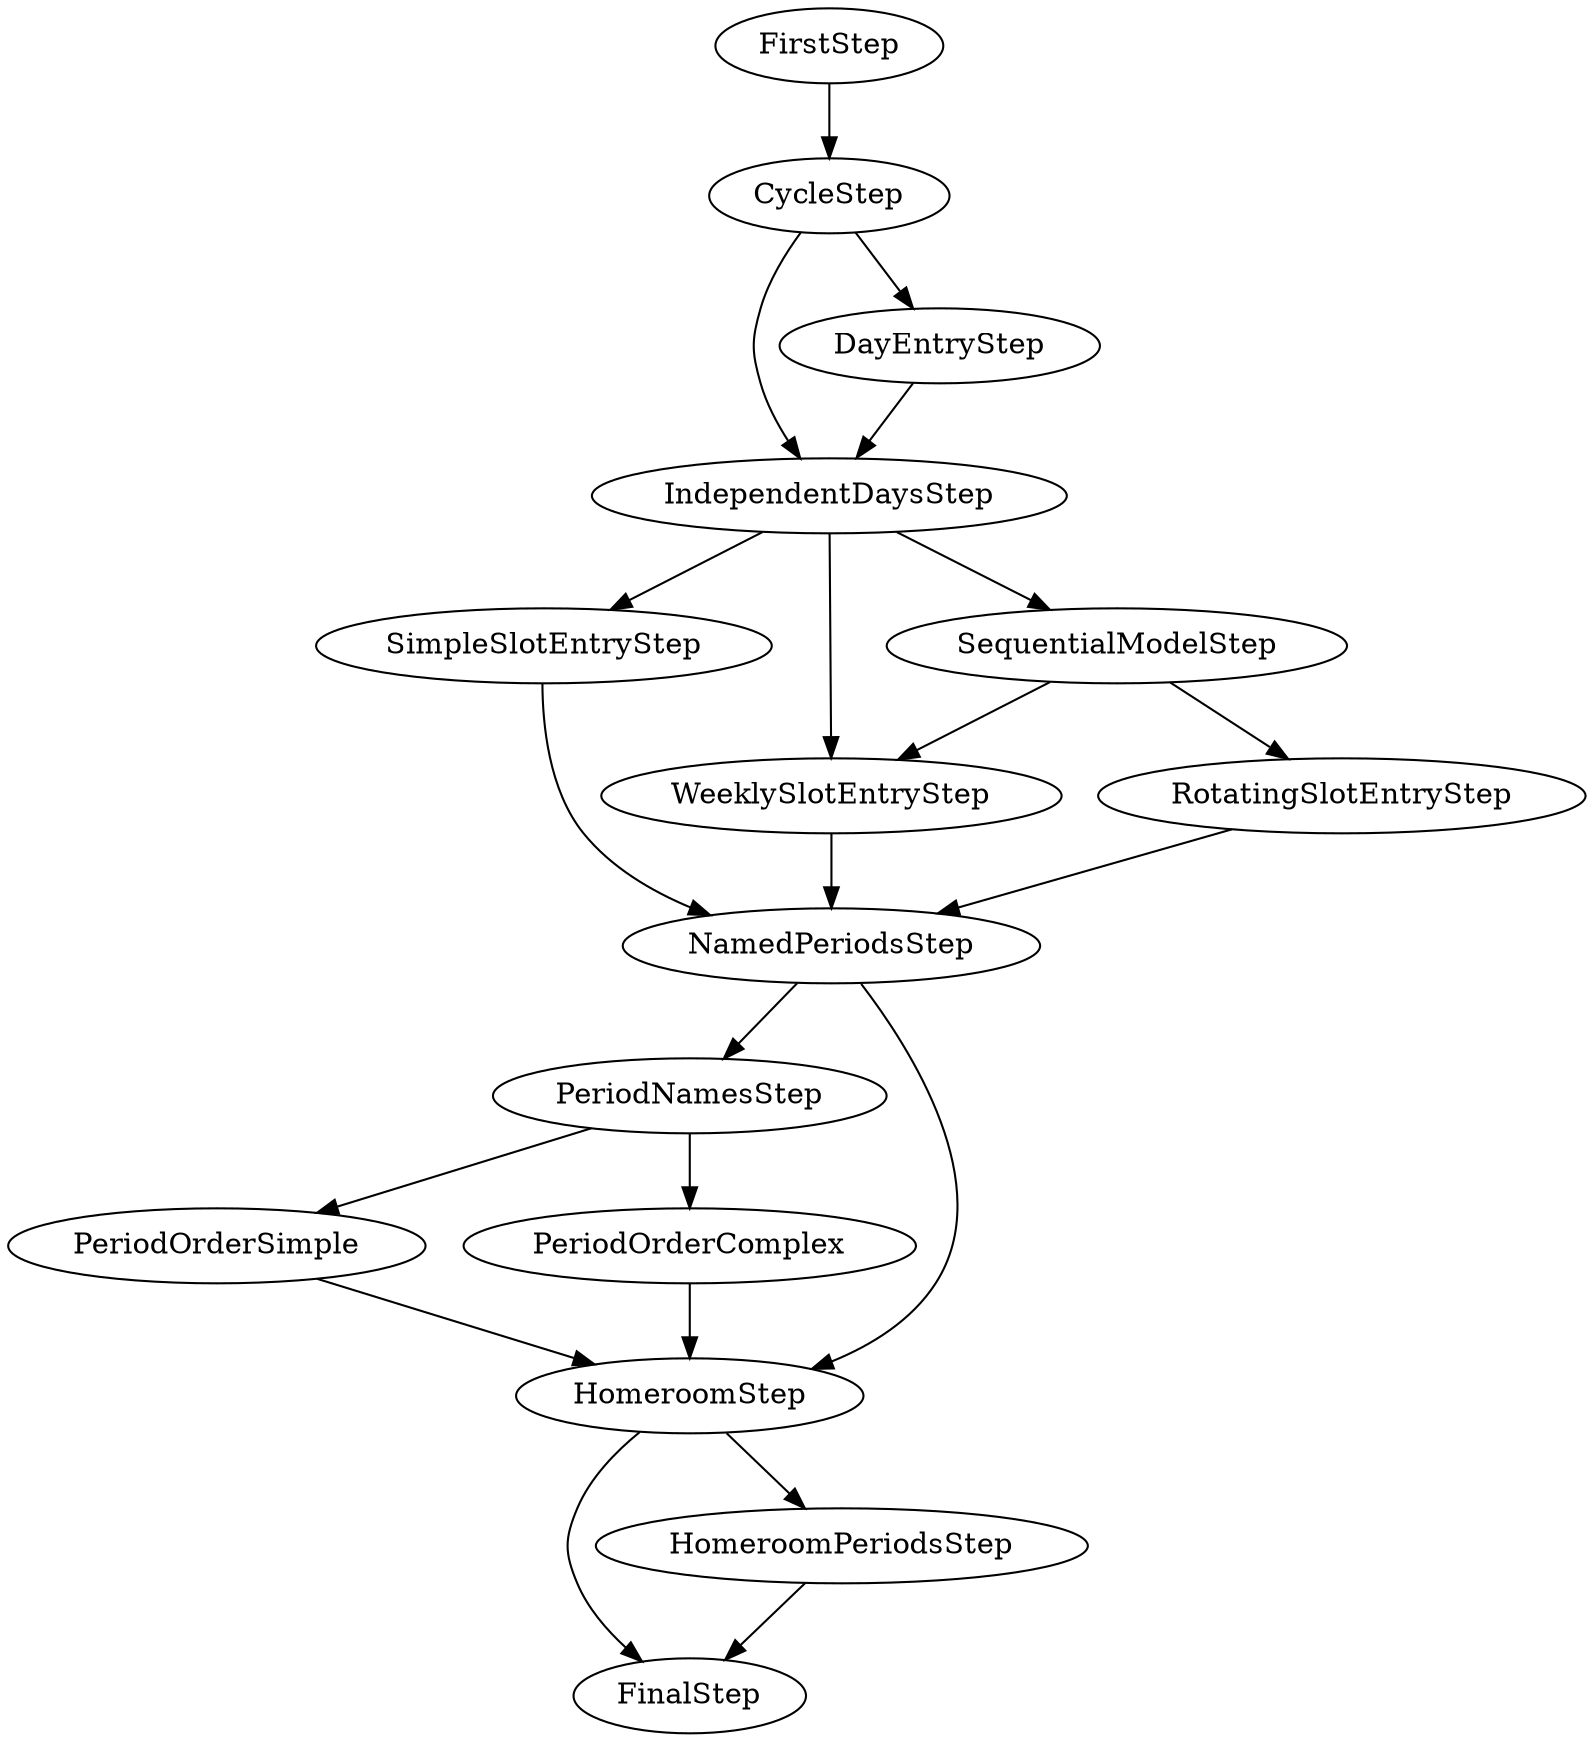 digraph "Timetable Schema Wizard" {
  FirstStep -> CycleStep;
  CycleStep -> IndependentDaysStep;
  CycleStep -> DayEntryStep;
  DayEntryStep -> IndependentDaysStep;
  IndependentDaysStep -> SimpleSlotEntryStep;
  IndependentDaysStep -> WeeklySlotEntryStep;
  IndependentDaysStep -> SequentialModelStep;
  SequentialModelStep -> WeeklySlotEntryStep;
  SequentialModelStep -> RotatingSlotEntryStep;
  SimpleSlotEntryStep -> NamedPeriodsStep;
  RotatingSlotEntryStep -> NamedPeriodsStep;
  WeeklySlotEntryStep -> NamedPeriodsStep;
  NamedPeriodsStep -> PeriodNamesStep;
  NamedPeriodsStep -> HomeroomStep;
  PeriodNamesStep -> PeriodOrderSimple;
  PeriodNamesStep -> PeriodOrderComplex;
  PeriodOrderSimple -> HomeroomStep;
  PeriodOrderComplex -> HomeroomStep;
  HomeroomStep -> FinalStep;
  HomeroomStep -> HomeroomPeriodsStep;
  HomeroomPeriodsStep -> FinalStep;
}
